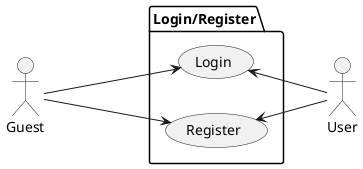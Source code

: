 @startuml
left to right direction

:Guest: as guest
:User: as user


package Login/Register {
guest ---> (Register)
guest ---> (Login)

user -up-> (Register)
user -up-> (Login)
}

@enduml